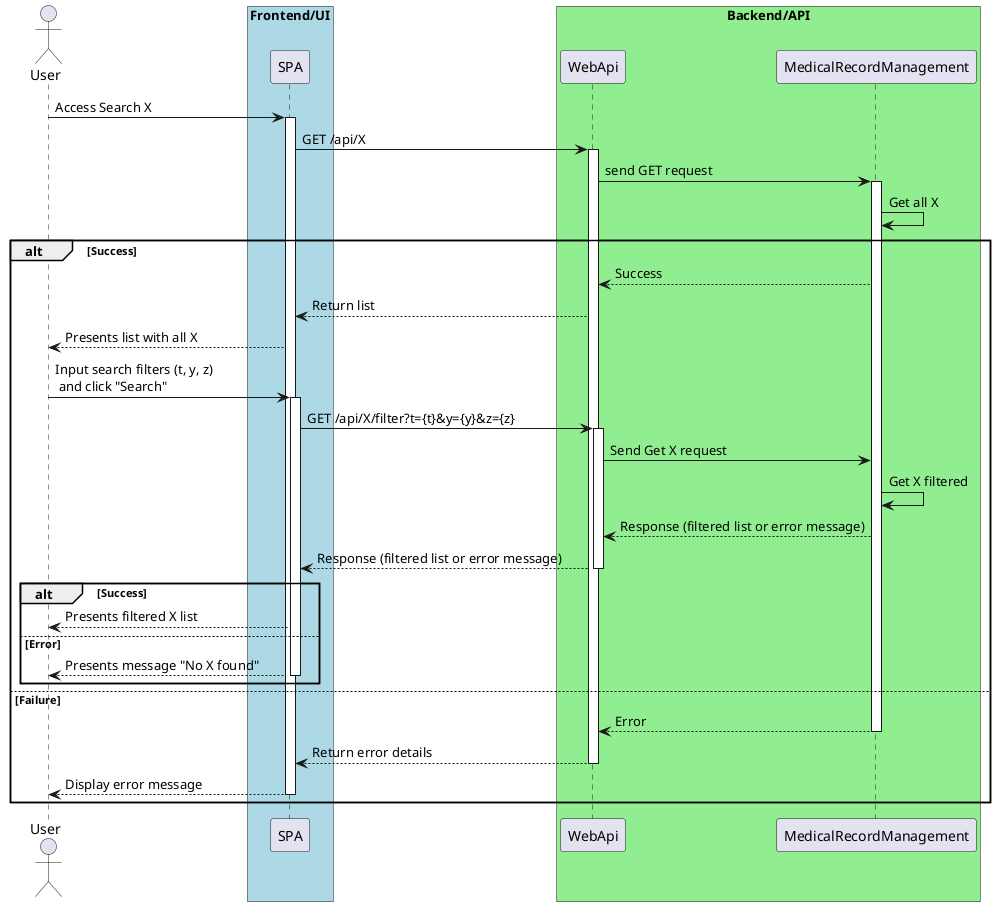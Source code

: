 @startuml
actor User

box "Frontend/UI" #LightBlue
participant "SPA" as Frontend
end box

box "Backend/API" #LightGreen
participant "WebApi" as Backend
participant "MedicalRecordManagement" as MRM
end box

User -> Frontend: Access Search X
activate Frontend
Frontend -> Backend: GET /api/X
activate Backend
Backend -> MRM: send GET request
activate MRM
MRM -> MRM: Get all X
alt Success
    MRM --> Backend: Success
    Backend --> Frontend: Return list
    Frontend --> User: Presents list with all X

    User -> Frontend: Input search filters (t, y, z) \n and click "Search"
    activate Frontend
    Frontend -> Backend: GET /api/X/filter?t={t}&y={y}&z={z}
    activate Backend
    Backend -> MRM: Send Get X request
    MRM -> MRM: Get X filtered
    MRM --> Backend: Response (filtered list or error message)
    Backend --> Frontend: Response (filtered list or error message)
    deactivate Backend
    alt Success
        Frontend --> User: Presents filtered X list
    else Error
        Frontend --> User: Presents message "No X found"
        deactivate Frontend
    end

else Failure
    MRM --> Backend: Error
    deactivate MRM
    Backend --> Frontend: Return error details
    deactivate Backend
    Frontend --> User: Display error message
    deactivate Frontend
end

@enduml

